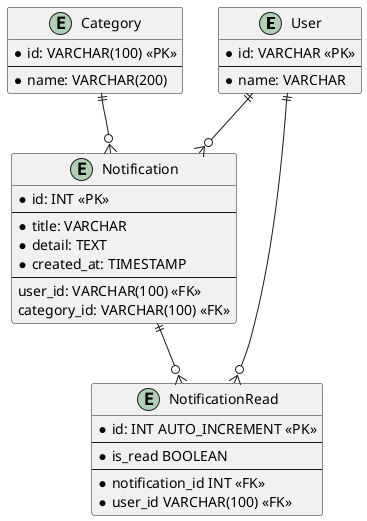 @startuml WhiteSmoke
entity User {
    * id: VARCHAR <<PK>>
    --
    * name: VARCHAR
}

entity Notification {
    * id: INT <<PK>>
    --
    * title: VARCHAR
    * detail: TEXT
    * created_at: TIMESTAMP
    --
    user_id: VARCHAR(100) <<FK>>
    category_id: VARCHAR(100) <<FK>>
}

entity Category {
    * id: VARCHAR(100) <<PK>>
    --
    * name: VARCHAR(200)
}

entity NotificationRead {
    * id: INT AUTO_INCREMENT <<PK>>
    --
    * is_read BOOLEAN
    --
    * notification_id INT <<FK>>
    * user_id VARCHAR(100) <<FK>>
}

User ||--o{ Notification
Category ||--o{ Notification
Notification ||--o{ NotificationRead
User ||--o{ NotificationRead

@enduml